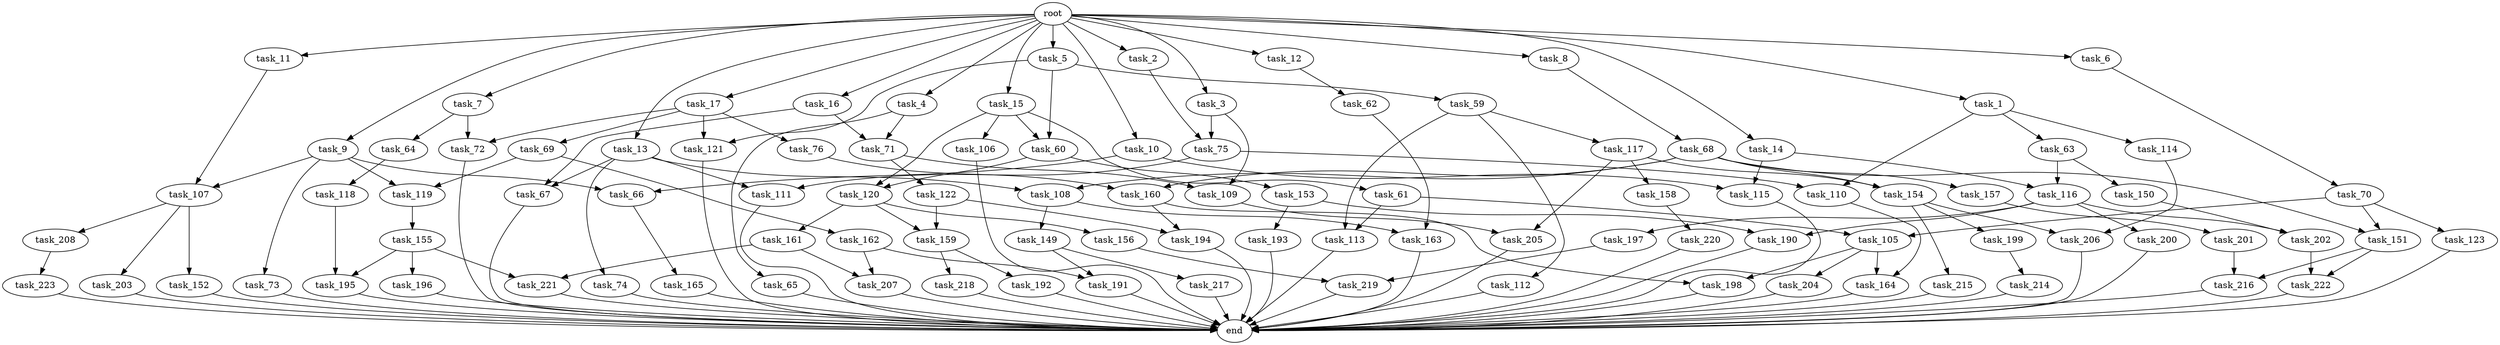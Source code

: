 digraph G {
  root [size="0.000000"];
  task_1 [size="102.400000"];
  task_2 [size="102.400000"];
  task_3 [size="102.400000"];
  task_4 [size="102.400000"];
  task_5 [size="102.400000"];
  task_6 [size="102.400000"];
  task_7 [size="102.400000"];
  task_8 [size="102.400000"];
  task_9 [size="102.400000"];
  task_10 [size="102.400000"];
  task_11 [size="102.400000"];
  task_12 [size="102.400000"];
  task_13 [size="102.400000"];
  task_14 [size="102.400000"];
  task_15 [size="102.400000"];
  task_16 [size="102.400000"];
  task_17 [size="102.400000"];
  task_59 [size="13743895347.200001"];
  task_60 [size="35218731827.200005"];
  task_61 [size="21474836480.000000"];
  task_62 [size="3435973836.800000"];
  task_63 [size="30923764531.200001"];
  task_64 [size="7730941132.800000"];
  task_65 [size="21474836480.000000"];
  task_66 [size="116823110451.200012"];
  task_67 [size="11166914969.600000"];
  task_68 [size="13743895347.200001"];
  task_69 [size="85899345920.000000"];
  task_70 [size="54975581388.800003"];
  task_71 [size="29205777612.800003"];
  task_72 [size="93630287052.800003"];
  task_73 [size="30923764531.200001"];
  task_74 [size="3435973836.800000"];
  task_75 [size="27487790694.400002"];
  task_76 [size="85899345920.000000"];
  task_105 [size="52398601011.200005"];
  task_106 [size="21474836480.000000"];
  task_107 [size="34359738368.000000"];
  task_108 [size="58411555225.600006"];
  task_109 [size="55834574848.000000"];
  task_110 [size="61847529062.400002"];
  task_111 [size="34359738368.000000"];
  task_112 [size="21474836480.000000"];
  task_113 [size="42949672960.000000"];
  task_114 [size="30923764531.200001"];
  task_115 [size="155477816115.200012"];
  task_116 [size="155477816115.200012"];
  task_117 [size="21474836480.000000"];
  task_118 [size="85899345920.000000"];
  task_119 [size="61847529062.400002"];
  task_120 [size="29205777612.800003"];
  task_121 [size="99643241267.200012"];
  task_122 [size="42090679500.800003"];
  task_123 [size="30923764531.200001"];
  task_149 [size="13743895347.200001"];
  task_150 [size="85899345920.000000"];
  task_151 [size="85899345920.000000"];
  task_152 [size="3435973836.800000"];
  task_153 [size="7730941132.800000"];
  task_154 [size="76450417868.800003"];
  task_155 [size="85899345920.000000"];
  task_156 [size="69578470195.199997"];
  task_157 [size="54975581388.800003"];
  task_158 [size="21474836480.000000"];
  task_159 [size="111669149696.000000"];
  task_160 [size="68719476736.000000"];
  task_161 [size="69578470195.199997"];
  task_162 [size="30923764531.200001"];
  task_163 [size="35218731827.200005"];
  task_164 [size="6871947673.600000"];
  task_165 [size="21474836480.000000"];
  task_190 [size="58411555225.600006"];
  task_191 [size="91053306675.200012"];
  task_192 [size="21474836480.000000"];
  task_193 [size="3435973836.800000"];
  task_194 [size="97066260889.600006"];
  task_195 [size="99643241267.200012"];
  task_196 [size="13743895347.200001"];
  task_197 [size="54975581388.800003"];
  task_198 [size="58411555225.600006"];
  task_199 [size="69578470195.199997"];
  task_200 [size="54975581388.800003"];
  task_201 [size="3435973836.800000"];
  task_202 [size="62706522521.600006"];
  task_203 [size="3435973836.800000"];
  task_204 [size="3435973836.800000"];
  task_205 [size="24910810316.800003"];
  task_206 [size="77309411328.000000"];
  task_207 [size="100502234726.400009"];
  task_208 [size="3435973836.800000"];
  task_214 [size="30923764531.200001"];
  task_215 [size="69578470195.199997"];
  task_216 [size="127990025420.800003"];
  task_217 [size="21474836480.000000"];
  task_218 [size="21474836480.000000"];
  task_219 [size="127990025420.800003"];
  task_220 [size="69578470195.199997"];
  task_221 [size="44667659878.400002"];
  task_222 [size="99643241267.200012"];
  task_223 [size="42090679500.800003"];
  end [size="0.000000"];

  root -> task_1 [size="1.000000"];
  root -> task_2 [size="1.000000"];
  root -> task_3 [size="1.000000"];
  root -> task_4 [size="1.000000"];
  root -> task_5 [size="1.000000"];
  root -> task_6 [size="1.000000"];
  root -> task_7 [size="1.000000"];
  root -> task_8 [size="1.000000"];
  root -> task_9 [size="1.000000"];
  root -> task_10 [size="1.000000"];
  root -> task_11 [size="1.000000"];
  root -> task_12 [size="1.000000"];
  root -> task_13 [size="1.000000"];
  root -> task_14 [size="1.000000"];
  root -> task_15 [size="1.000000"];
  root -> task_16 [size="1.000000"];
  root -> task_17 [size="1.000000"];
  task_1 -> task_63 [size="301989888.000000"];
  task_1 -> task_110 [size="301989888.000000"];
  task_1 -> task_114 [size="301989888.000000"];
  task_2 -> task_75 [size="134217728.000000"];
  task_3 -> task_75 [size="134217728.000000"];
  task_3 -> task_109 [size="134217728.000000"];
  task_4 -> task_65 [size="209715200.000000"];
  task_4 -> task_71 [size="209715200.000000"];
  task_5 -> task_59 [size="134217728.000000"];
  task_5 -> task_60 [size="134217728.000000"];
  task_5 -> task_121 [size="134217728.000000"];
  task_6 -> task_70 [size="536870912.000000"];
  task_7 -> task_64 [size="75497472.000000"];
  task_7 -> task_72 [size="75497472.000000"];
  task_8 -> task_68 [size="134217728.000000"];
  task_9 -> task_66 [size="301989888.000000"];
  task_9 -> task_73 [size="301989888.000000"];
  task_9 -> task_107 [size="301989888.000000"];
  task_9 -> task_119 [size="301989888.000000"];
  task_10 -> task_66 [size="838860800.000000"];
  task_10 -> task_115 [size="838860800.000000"];
  task_11 -> task_107 [size="33554432.000000"];
  task_12 -> task_62 [size="33554432.000000"];
  task_13 -> task_67 [size="33554432.000000"];
  task_13 -> task_74 [size="33554432.000000"];
  task_13 -> task_108 [size="33554432.000000"];
  task_13 -> task_111 [size="33554432.000000"];
  task_14 -> task_115 [size="679477248.000000"];
  task_14 -> task_116 [size="679477248.000000"];
  task_15 -> task_60 [size="209715200.000000"];
  task_15 -> task_61 [size="209715200.000000"];
  task_15 -> task_106 [size="209715200.000000"];
  task_15 -> task_120 [size="209715200.000000"];
  task_16 -> task_67 [size="75497472.000000"];
  task_16 -> task_71 [size="75497472.000000"];
  task_17 -> task_69 [size="838860800.000000"];
  task_17 -> task_72 [size="838860800.000000"];
  task_17 -> task_76 [size="838860800.000000"];
  task_17 -> task_121 [size="838860800.000000"];
  task_59 -> task_112 [size="209715200.000000"];
  task_59 -> task_113 [size="209715200.000000"];
  task_59 -> task_117 [size="209715200.000000"];
  task_60 -> task_120 [size="75497472.000000"];
  task_60 -> task_153 [size="75497472.000000"];
  task_61 -> task_105 [size="209715200.000000"];
  task_61 -> task_113 [size="209715200.000000"];
  task_62 -> task_163 [size="209715200.000000"];
  task_63 -> task_116 [size="838860800.000000"];
  task_63 -> task_150 [size="838860800.000000"];
  task_64 -> task_118 [size="838860800.000000"];
  task_65 -> end [size="1.000000"];
  task_66 -> task_165 [size="209715200.000000"];
  task_67 -> end [size="1.000000"];
  task_68 -> task_108 [size="536870912.000000"];
  task_68 -> task_151 [size="536870912.000000"];
  task_68 -> task_154 [size="536870912.000000"];
  task_68 -> task_157 [size="536870912.000000"];
  task_68 -> task_160 [size="536870912.000000"];
  task_69 -> task_119 [size="301989888.000000"];
  task_69 -> task_162 [size="301989888.000000"];
  task_70 -> task_105 [size="301989888.000000"];
  task_70 -> task_123 [size="301989888.000000"];
  task_70 -> task_151 [size="301989888.000000"];
  task_71 -> task_109 [size="411041792.000000"];
  task_71 -> task_122 [size="411041792.000000"];
  task_72 -> end [size="1.000000"];
  task_73 -> end [size="1.000000"];
  task_74 -> end [size="1.000000"];
  task_75 -> task_110 [size="301989888.000000"];
  task_75 -> task_111 [size="301989888.000000"];
  task_76 -> task_160 [size="134217728.000000"];
  task_105 -> task_164 [size="33554432.000000"];
  task_105 -> task_198 [size="33554432.000000"];
  task_105 -> task_204 [size="33554432.000000"];
  task_106 -> end [size="1.000000"];
  task_107 -> task_152 [size="33554432.000000"];
  task_107 -> task_203 [size="33554432.000000"];
  task_107 -> task_208 [size="33554432.000000"];
  task_108 -> task_149 [size="134217728.000000"];
  task_108 -> task_163 [size="134217728.000000"];
  task_109 -> task_205 [size="33554432.000000"];
  task_110 -> task_164 [size="33554432.000000"];
  task_111 -> end [size="1.000000"];
  task_112 -> end [size="1.000000"];
  task_113 -> end [size="1.000000"];
  task_114 -> task_206 [size="75497472.000000"];
  task_115 -> end [size="1.000000"];
  task_116 -> task_190 [size="536870912.000000"];
  task_116 -> task_197 [size="536870912.000000"];
  task_116 -> task_200 [size="536870912.000000"];
  task_116 -> task_202 [size="536870912.000000"];
  task_117 -> task_154 [size="209715200.000000"];
  task_117 -> task_158 [size="209715200.000000"];
  task_117 -> task_205 [size="209715200.000000"];
  task_118 -> task_195 [size="838860800.000000"];
  task_119 -> task_155 [size="838860800.000000"];
  task_120 -> task_156 [size="679477248.000000"];
  task_120 -> task_159 [size="679477248.000000"];
  task_120 -> task_161 [size="679477248.000000"];
  task_121 -> end [size="1.000000"];
  task_122 -> task_159 [size="411041792.000000"];
  task_122 -> task_194 [size="411041792.000000"];
  task_123 -> end [size="1.000000"];
  task_149 -> task_191 [size="209715200.000000"];
  task_149 -> task_217 [size="209715200.000000"];
  task_150 -> task_202 [size="75497472.000000"];
  task_151 -> task_216 [size="838860800.000000"];
  task_151 -> task_222 [size="838860800.000000"];
  task_152 -> end [size="1.000000"];
  task_153 -> task_190 [size="33554432.000000"];
  task_153 -> task_193 [size="33554432.000000"];
  task_154 -> task_199 [size="679477248.000000"];
  task_154 -> task_206 [size="679477248.000000"];
  task_154 -> task_215 [size="679477248.000000"];
  task_155 -> task_195 [size="134217728.000000"];
  task_155 -> task_196 [size="134217728.000000"];
  task_155 -> task_221 [size="134217728.000000"];
  task_156 -> task_219 [size="411041792.000000"];
  task_157 -> task_201 [size="33554432.000000"];
  task_158 -> task_220 [size="679477248.000000"];
  task_159 -> task_192 [size="209715200.000000"];
  task_159 -> task_218 [size="209715200.000000"];
  task_160 -> task_194 [size="536870912.000000"];
  task_160 -> task_198 [size="536870912.000000"];
  task_161 -> task_207 [size="301989888.000000"];
  task_161 -> task_221 [size="301989888.000000"];
  task_162 -> task_191 [size="679477248.000000"];
  task_162 -> task_207 [size="679477248.000000"];
  task_163 -> end [size="1.000000"];
  task_164 -> end [size="1.000000"];
  task_165 -> end [size="1.000000"];
  task_190 -> end [size="1.000000"];
  task_191 -> end [size="1.000000"];
  task_192 -> end [size="1.000000"];
  task_193 -> end [size="1.000000"];
  task_194 -> end [size="1.000000"];
  task_195 -> end [size="1.000000"];
  task_196 -> end [size="1.000000"];
  task_197 -> task_219 [size="838860800.000000"];
  task_198 -> end [size="1.000000"];
  task_199 -> task_214 [size="301989888.000000"];
  task_200 -> end [size="1.000000"];
  task_201 -> task_216 [size="411041792.000000"];
  task_202 -> task_222 [size="134217728.000000"];
  task_203 -> end [size="1.000000"];
  task_204 -> end [size="1.000000"];
  task_205 -> end [size="1.000000"];
  task_206 -> end [size="1.000000"];
  task_207 -> end [size="1.000000"];
  task_208 -> task_223 [size="411041792.000000"];
  task_214 -> end [size="1.000000"];
  task_215 -> end [size="1.000000"];
  task_216 -> end [size="1.000000"];
  task_217 -> end [size="1.000000"];
  task_218 -> end [size="1.000000"];
  task_219 -> end [size="1.000000"];
  task_220 -> end [size="1.000000"];
  task_221 -> end [size="1.000000"];
  task_222 -> end [size="1.000000"];
  task_223 -> end [size="1.000000"];
}
